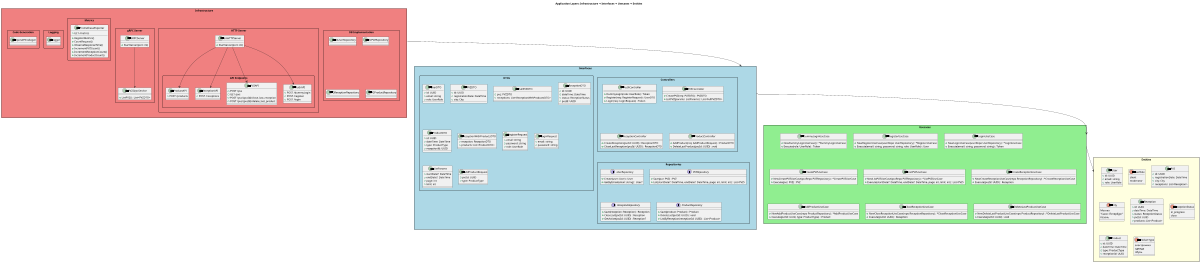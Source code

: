 @startuml core_layers
allowmixing
scale max 1200 width

' Стиль пакетов
skinparam packageStyle rectangle

title Application Layers: Infrastructure → Interfaces → Usecases → Entities

' ------------------ Infrastructure ------------------
package "Infrastructure" #LightCoral {
    package "DB Implementation" {
        class PGUserRepository
        class PGPVZRepository
        class PGReceptionRepository
        class PGProductRepository
    }
    
    package "HTTP Server" {
        class GinHTTPServer {
            + StartServer(port: int)
        }
        
        package "API Endpoints" {
            class AuthAPI {
                + POST /dummyLogin
                + POST /register
                + POST /login
            }
            
            class PVZAPI {
                + POST /pvz
                + GET /pvz
                + POST /pvz/{pvzId}/close_last_reception
                + POST /pvz/{pvzId}/delete_last_product
            }
            
            class ReceptionAPI {
                + POST /receptions
            }
            
            class ProductAPI {
                + POST /products
            }
        }
        
        GinHTTPServer --> AuthAPI
        GinHTTPServer --> PVZAPI
        GinHTTPServer --> ReceptionAPI
        GinHTTPServer --> ProductAPI
    }
    
    package "gRPC Server" {
        class GRPCServer {
            + StartServer(port: int)
        }
        class PVZGrpcService {
            + ListPVZ() : List<PVZDTO>
        }
        GRPCServer --> PVZGrpcService
    }
    
    package "Metrics" {
        class PrometheusExporter {
            + RegisterMetrics()
            + GET /metrics
            + CountRequest()
            + ObserveResponseTime()
            + IncrementPVZCount()
            + IncrementReceptionCount()
            + IncrementProductCount()
        }
    }
    
    package "Logging" {
        class Logger
    }
    
    package "Code Generation" {
        class OpenAPICodegen
    }
}

' ------------------ Interfaces ------------------
package "Interfaces" #LightBlue {
    package "Controllers" {
        class AuthController {
            + DummyLogin(role: UserRole) : Token
            + Register(req: RegisterRequest) : UserDTO
            + Login(req: LoginRequest) : Token
        }
        class PVZController {
            + CreatePVZ(req: PVZDTO) : PVZDTO
            + ListPVZ(params: ListParams) : List<FullPVZDTO>
        }
        class ReceptionController {
            + CreateReception(pvzId: UUID) : ReceptionDTO
            + CloseLastReception(pvzId: UUID) : ReceptionDTO
        }
        class ProductController {
            + AddProduct(req: AddProductRequest) : ProductDTO
            + DeleteLastProduct(pvzId: UUID) : void
        }
    }
    package "DTOs" #LightBlue {
        class UserDTO {
            + id: UUID
            + email: string
            + role: UserRole
        }
        class PVZDTO {
            + id: UUID
            + registrationDate: DateTime
            + city: City
        }
        class FullPVZDTO {
            + pvz: PVZDTO
            + receptions: List<ReceptionWithProductsDTO>
        }
        class ReceptionDTO {
            + id: UUID
            + dateTime: DateTime
            + status: ReceptionStatus
            + pvzId: UUID
        }
        class ProductDTO {
            + id: UUID
            + dateTime: DateTime
            + type: ProductType
            + receptionId: UUID
        }
        class ReceptionWithProductsDTO {
            + reception: ReceptionDTO
            + products: List<ProductDTO>
        }
        class RegisterRequest {
            + email: string
            + password: string
            + role: UserRole
        }
        class LoginRequest {
            + email: string
            + password: string
        }
        class ListParams {
            + startDate?: DateTime
            + endDate?: DateTime
            + page: int
            + limit: int
        }
        class AddProductRequest {
            + pvzId: UUID
            + type: ProductType
        }
    }
    package "Repositories" #LightBlue {
        interface UserRepository {
            + Create(user: User) : User
            + GetByEmail(email: string) : User?
        }
        interface PVZRepository {
            + Save(pvz: PVZ) : PVZ
            + List(startDate?: DateTime, endDate?: DateTime, page: int, limit: int) : List<PVZ>
        }
        interface ReceptionRepository {
            + Save(reception: Reception) : Reception
            + CloseLast(pvzId: UUID) : Reception
            + GetActive(pvzId: UUID) : Reception?
        }
        interface ProductRepository {
            + Save(product: Product) : Product
            + DeleteLast(pvzId: UUID) : void
            + ListByReception(receptionId: UUID) : List<Product>
        }
    }
}

' ------------------ Usecases ------------------
package "Usecases" #LightGreen {
    class DummyLoginUseCase {
        + NewDummyLoginUseCase() : *DummyLoginUseCase
        + Execute(role: UserRole) : Token
    }
    class RegisterUseCase {
        + NewRegisterUseCase(userRepo UserRepository) : *RegisterUseCase
        + Execute(email: string, password: string, role: UserRole) : User
    }
    class LoginUseCase {
        + NewLoginUseCase(userRepo UserRepository) : *LoginUseCase
        + Execute(email: string, password: string) : Token
    }
    class CreatePVZUseCase {
        + NewCreatePVZUseCase(pvzRepo PVZRepository) : *CreatePVZUseCase
        + Execute(pvz: PVZ) : PVZ
    }
    class ListPVZUseCase {
        + NewListPVZUseCase(pvzRepo PVZRepository) : *ListPVZUseCase
        + Execute(startDate?: DateTime, endDate?: DateTime, page: int, limit: int) : List<PVZ>
    }
    class CreateReceptionUseCase {
        + NewCreateReceptionUseCase(repo ReceptionRepository) : *CreateReceptionUseCase
        + Execute(pvzId: UUID) : Reception
    }
    class AddProductUseCase {
        + NewAddProductUseCase(repo ProductRepository) : *AddProductUseCase
        + Execute(pvzId: UUID, type: ProductType) : Product
    }
    class CloseReceptionUseCase {
        + NewCloseReceptionUseCase(repo ReceptionRepository) : *CloseReceptionUseCase
        + Execute(pvzId: UUID) : Reception
    }
    class DeleteLastProductUseCase {
        + NewDeleteLastProductUseCase(repo ProductRepository) : *DeleteLastProductUseCase
        + Execute(pvzId: UUID) : void
    }
}

' ------------------ Entities ------------------
package "Entities" #LightYellow {
    class User {
        + id: UUID
        + email: string
        + role: UserRole
    }
    enum UserRole {
        client
        moderator
    }

    class PVZ {
        + id: UUID
        + registrationDate: DateTime
        + city: City
        + receptions: List<Reception>
    }
    enum City {
        Москва
        "Санкт-Петербург"
        Казань
    }

    class Reception {
        + id: UUID
        + dateTime: DateTime
        + status: ReceptionStatus
        + pvzId: UUID
        + products: List<Product>
    }
    enum ReceptionStatus {
        in_progress
        close
    }

    class Product {
        + id: UUID
        + dateTime: DateTime
        + type: ProductType
        + receptionId: UUID
    }
    enum ProductType {
        электроника
        одежда
        обувь
    }
}

' Внешние зависимости между слоями
Infrastructure --> Interfaces
Interfaces --> Usecases
Usecases --> Entities
@enduml
